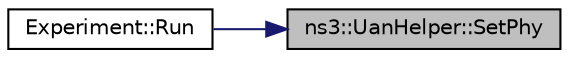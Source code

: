 digraph "ns3::UanHelper::SetPhy"
{
 // LATEX_PDF_SIZE
  edge [fontname="Helvetica",fontsize="10",labelfontname="Helvetica",labelfontsize="10"];
  node [fontname="Helvetica",fontsize="10",shape=record];
  rankdir="RL";
  Node1 [label="ns3::UanHelper::SetPhy",height=0.2,width=0.4,color="black", fillcolor="grey75", style="filled", fontcolor="black",tooltip="Set PHY attributes."];
  Node1 -> Node2 [dir="back",color="midnightblue",fontsize="10",style="solid",fontname="Helvetica"];
  Node2 [label="Experiment::Run",height=0.2,width=0.4,color="black", fillcolor="white", style="filled",URL="$class_experiment.html#af6dfe488630fe9cb82dc290d84846f82",tooltip="Run a parametrized experiment."];
}
